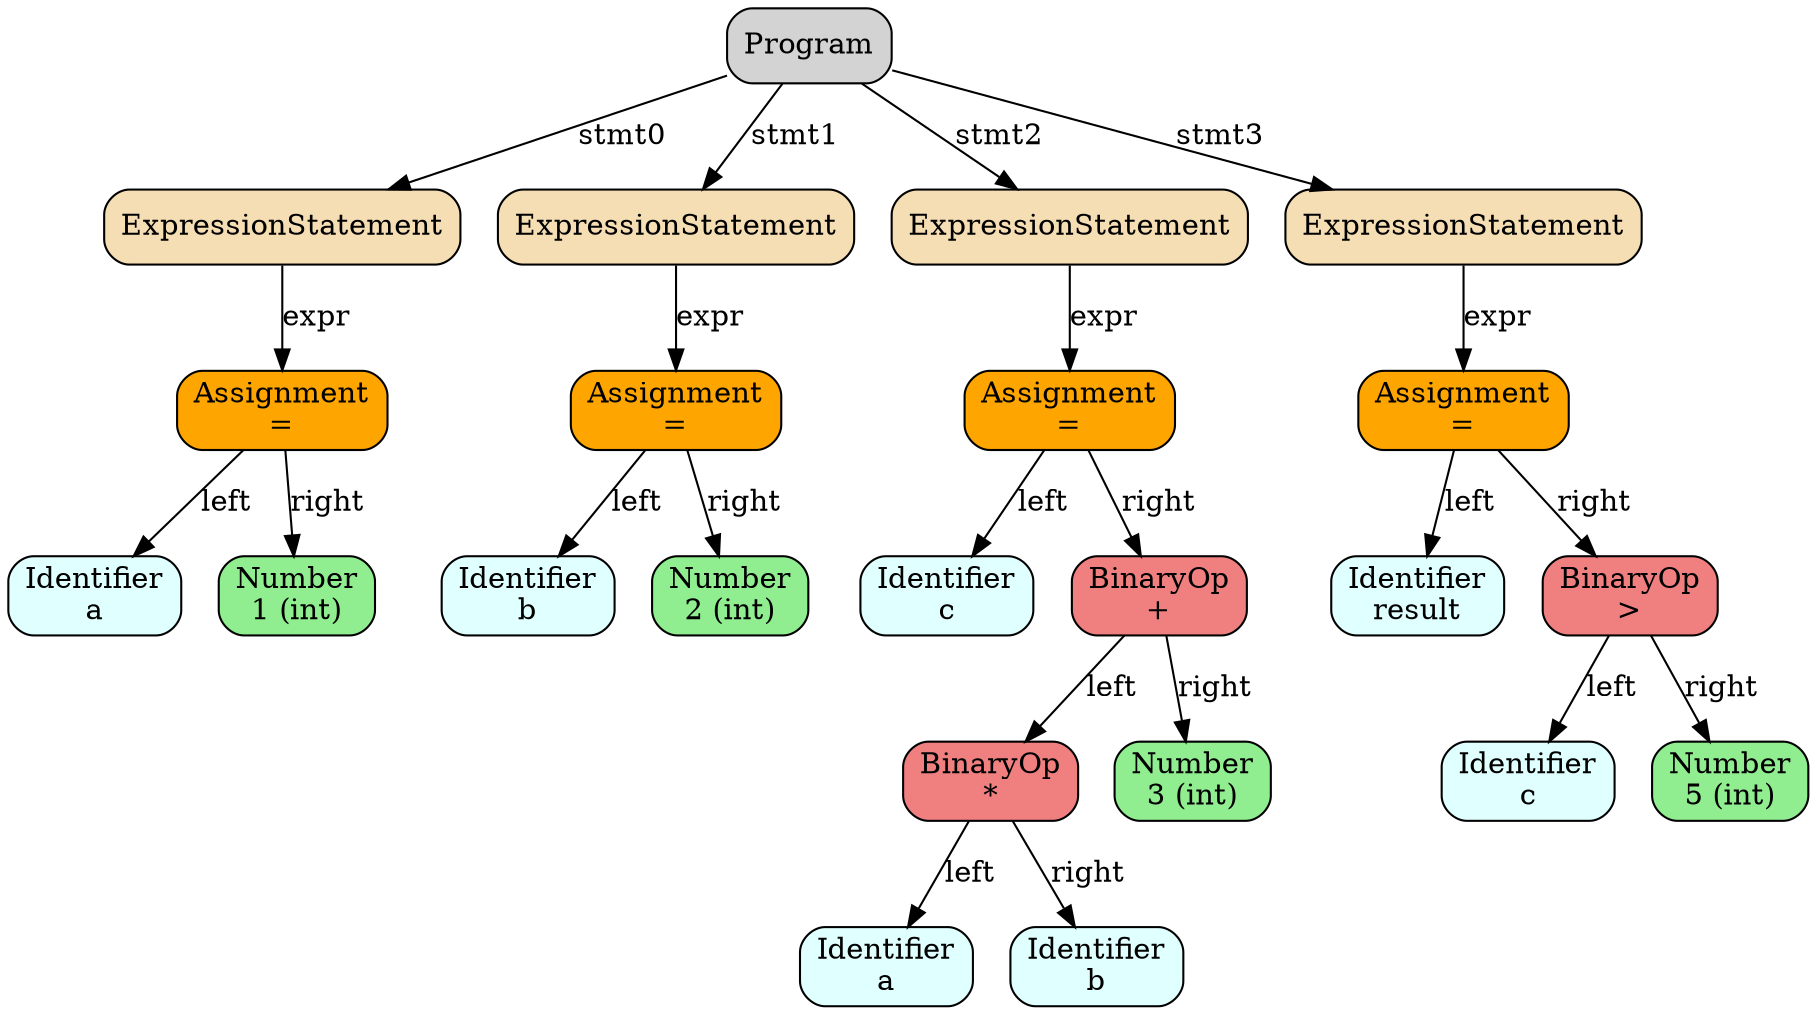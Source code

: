 digraph AST {
  node [shape=rectangle, style="rounded,filled", fillcolor=lightblue];
  rankdir=TB;

  node_0 [label="Program", fillcolor="lightgray"];
  node_1 [label="ExpressionStatement", fillcolor="wheat"];
  node_2 [label="Assignment\n=", fillcolor="orange"];
  node_3 [label="Identifier\na", fillcolor="lightcyan"];
  node_4 [label="Number\n1 (int)", fillcolor="lightgreen"];
  node_2 -> node_3 [label="left"];
  node_2 -> node_4 [label="right"];
  node_1 -> node_2 [label="expr"];
  node_0 -> node_1 [label="stmt0"];
  node_5 [label="ExpressionStatement", fillcolor="wheat"];
  node_6 [label="Assignment\n=", fillcolor="orange"];
  node_7 [label="Identifier\nb", fillcolor="lightcyan"];
  node_8 [label="Number\n2 (int)", fillcolor="lightgreen"];
  node_6 -> node_7 [label="left"];
  node_6 -> node_8 [label="right"];
  node_5 -> node_6 [label="expr"];
  node_0 -> node_5 [label="stmt1"];
  node_9 [label="ExpressionStatement", fillcolor="wheat"];
  node_10 [label="Assignment\n=", fillcolor="orange"];
  node_11 [label="Identifier\nc", fillcolor="lightcyan"];
  node_12 [label="BinaryOp\n+", fillcolor="lightcoral"];
  node_13 [label="BinaryOp\n*", fillcolor="lightcoral"];
  node_14 [label="Identifier\na", fillcolor="lightcyan"];
  node_15 [label="Identifier\nb", fillcolor="lightcyan"];
  node_13 -> node_14 [label="left"];
  node_13 -> node_15 [label="right"];
  node_16 [label="Number\n3 (int)", fillcolor="lightgreen"];
  node_12 -> node_13 [label="left"];
  node_12 -> node_16 [label="right"];
  node_10 -> node_11 [label="left"];
  node_10 -> node_12 [label="right"];
  node_9 -> node_10 [label="expr"];
  node_0 -> node_9 [label="stmt2"];
  node_17 [label="ExpressionStatement", fillcolor="wheat"];
  node_18 [label="Assignment\n=", fillcolor="orange"];
  node_19 [label="Identifier\nresult", fillcolor="lightcyan"];
  node_20 [label="BinaryOp\n>", fillcolor="lightcoral"];
  node_21 [label="Identifier\nc", fillcolor="lightcyan"];
  node_22 [label="Number\n5 (int)", fillcolor="lightgreen"];
  node_20 -> node_21 [label="left"];
  node_20 -> node_22 [label="right"];
  node_18 -> node_19 [label="left"];
  node_18 -> node_20 [label="right"];
  node_17 -> node_18 [label="expr"];
  node_0 -> node_17 [label="stmt3"];
}
